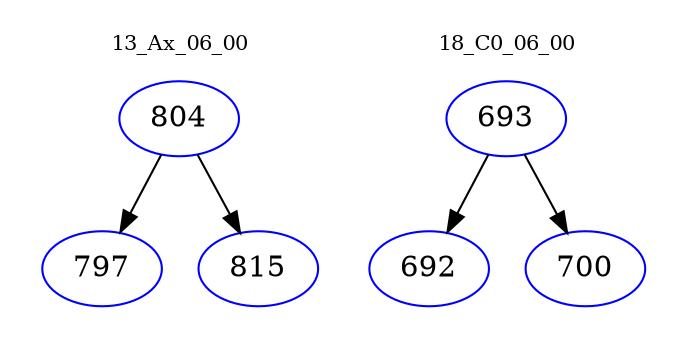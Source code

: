 digraph{
subgraph cluster_0 {
color = white
label = "13_Ax_06_00";
fontsize=10;
T0_804 [label="804", color="blue"]
T0_804 -> T0_797 [color="black"]
T0_797 [label="797", color="blue"]
T0_804 -> T0_815 [color="black"]
T0_815 [label="815", color="blue"]
}
subgraph cluster_1 {
color = white
label = "18_C0_06_00";
fontsize=10;
T1_693 [label="693", color="blue"]
T1_693 -> T1_692 [color="black"]
T1_692 [label="692", color="blue"]
T1_693 -> T1_700 [color="black"]
T1_700 [label="700", color="blue"]
}
}
